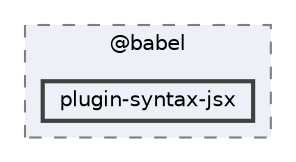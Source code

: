 digraph "pkiclassroomrescheduler/src/main/frontend/node_modules/@babel/plugin-syntax-jsx"
{
 // LATEX_PDF_SIZE
  bgcolor="transparent";
  edge [fontname=Helvetica,fontsize=10,labelfontname=Helvetica,labelfontsize=10];
  node [fontname=Helvetica,fontsize=10,shape=box,height=0.2,width=0.4];
  compound=true
  subgraph clusterdir_bc8070c8b402176472541bb6f0cba6df {
    graph [ bgcolor="#edf0f7", pencolor="grey50", label="@babel", fontname=Helvetica,fontsize=10 style="filled,dashed", URL="dir_bc8070c8b402176472541bb6f0cba6df.html",tooltip=""]
  dir_08903297e7555f5228f9e4bddc5546a6 [label="plugin-syntax-jsx", fillcolor="#edf0f7", color="grey25", style="filled,bold", URL="dir_08903297e7555f5228f9e4bddc5546a6.html",tooltip=""];
  }
}
